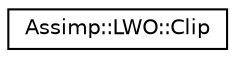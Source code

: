 digraph "Graphical Class Hierarchy"
{
  edge [fontname="Helvetica",fontsize="10",labelfontname="Helvetica",labelfontsize="10"];
  node [fontname="Helvetica",fontsize="10",shape=record];
  rankdir="LR";
  Node1 [label="Assimp::LWO::Clip",height=0.2,width=0.4,color="black", fillcolor="white", style="filled",URL="$struct_assimp_1_1_l_w_o_1_1_clip.html",tooltip="Data structure for a LWO file clip. "];
}
